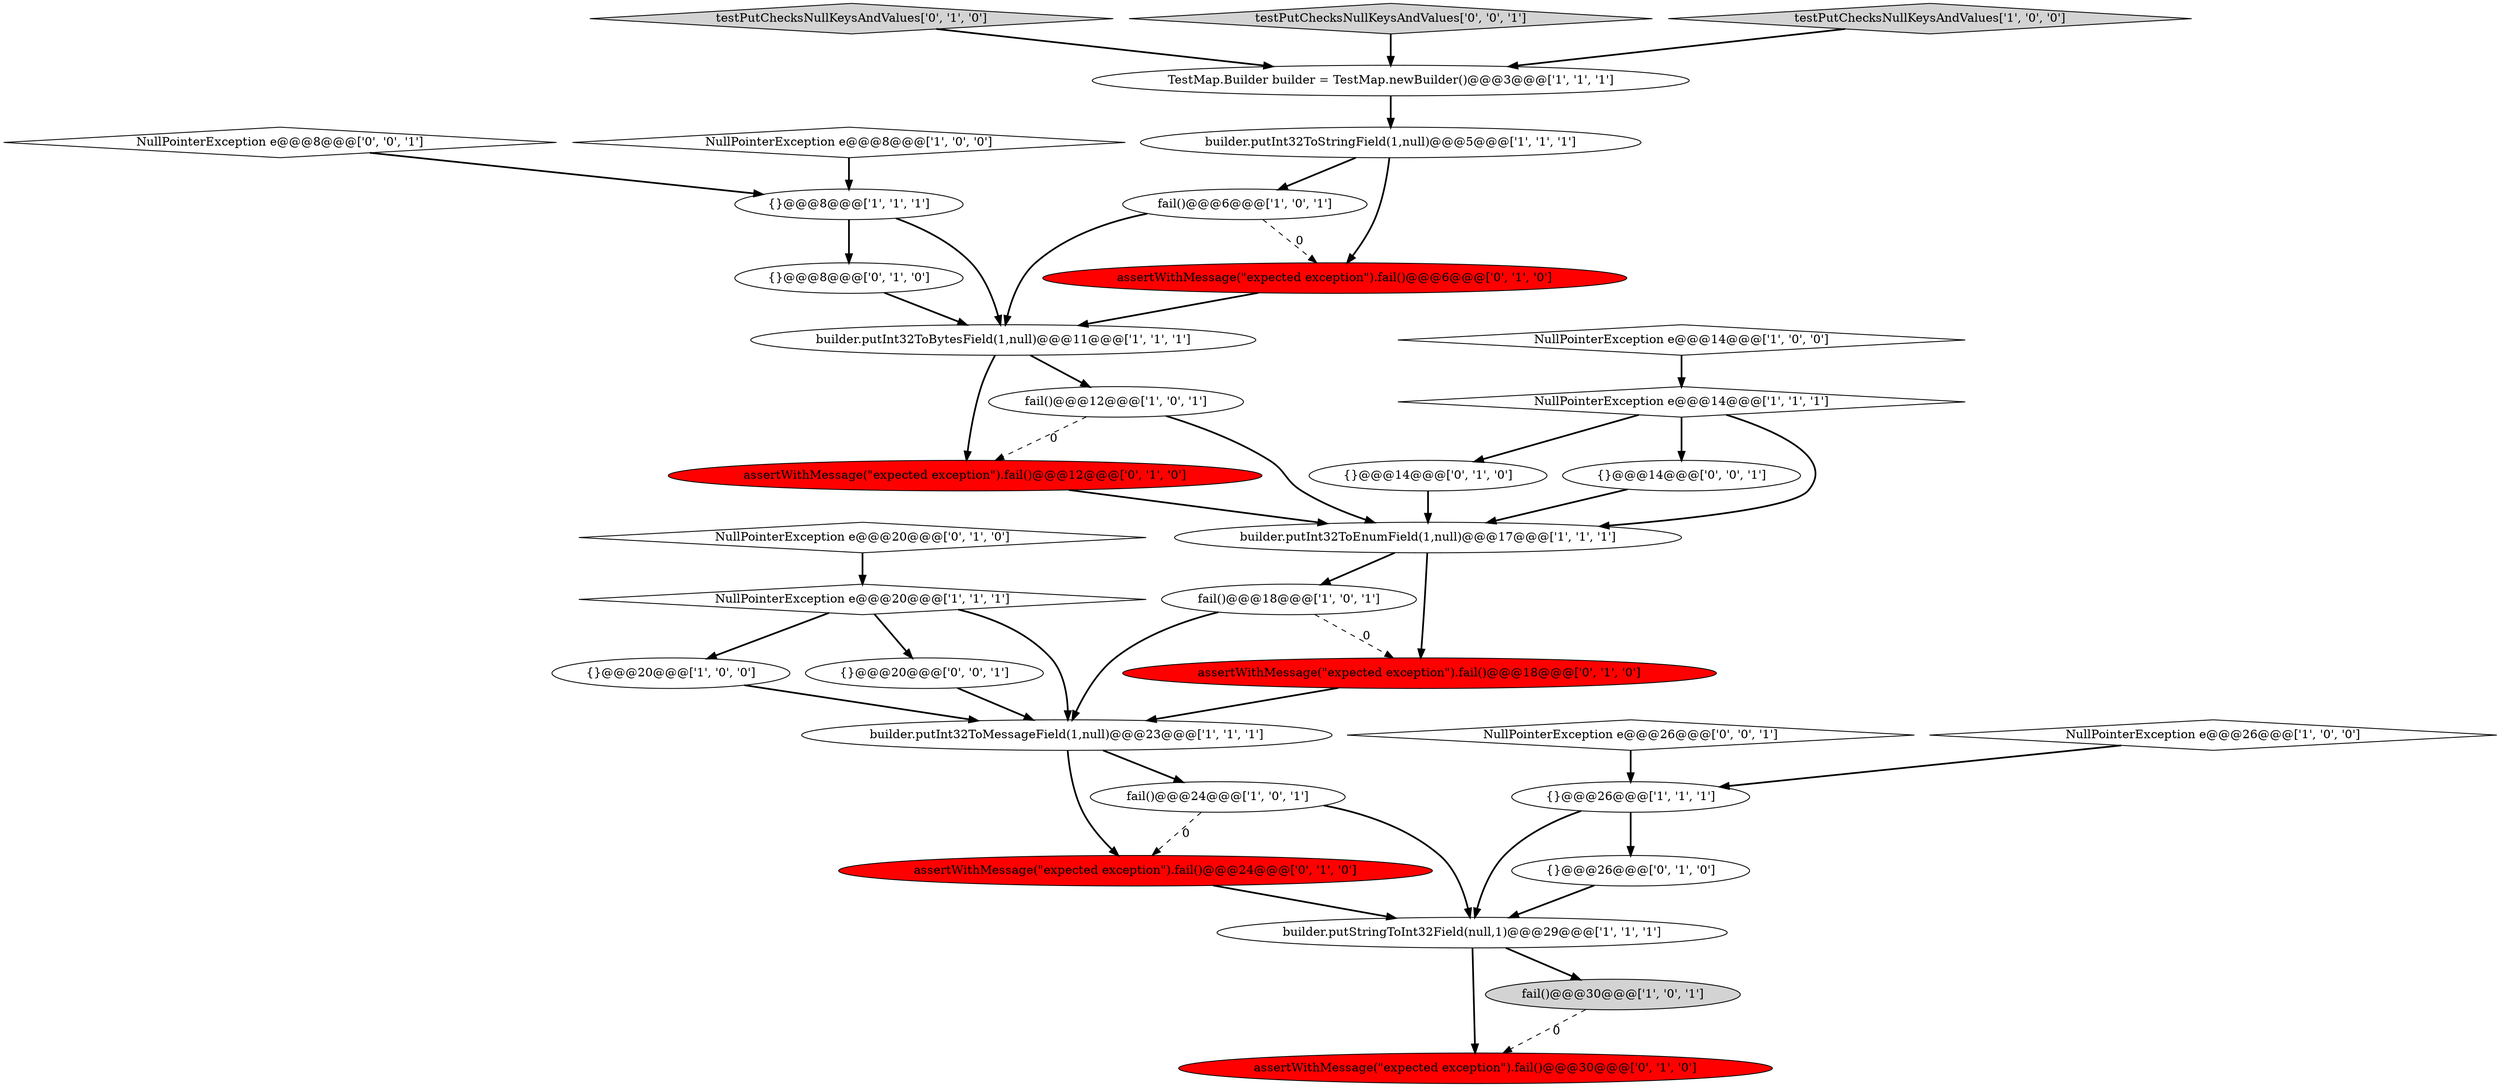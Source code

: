 digraph {
32 [style = filled, label = "NullPointerException e@@@8@@@['0', '0', '1']", fillcolor = white, shape = diamond image = "AAA0AAABBB3BBB"];
30 [style = filled, label = "{}@@@20@@@['0', '0', '1']", fillcolor = white, shape = ellipse image = "AAA0AAABBB3BBB"];
2 [style = filled, label = "{}@@@20@@@['1', '0', '0']", fillcolor = white, shape = ellipse image = "AAA0AAABBB1BBB"];
28 [style = filled, label = "assertWithMessage(\"expected exception\").fail()@@@24@@@['0', '1', '0']", fillcolor = red, shape = ellipse image = "AAA1AAABBB2BBB"];
10 [style = filled, label = "builder.putStringToInt32Field(null,1)@@@29@@@['1', '1', '1']", fillcolor = white, shape = ellipse image = "AAA0AAABBB1BBB"];
29 [style = filled, label = "assertWithMessage(\"expected exception\").fail()@@@30@@@['0', '1', '0']", fillcolor = red, shape = ellipse image = "AAA1AAABBB2BBB"];
19 [style = filled, label = "fail()@@@18@@@['1', '0', '1']", fillcolor = white, shape = ellipse image = "AAA0AAABBB1BBB"];
15 [style = filled, label = "{}@@@8@@@['1', '1', '1']", fillcolor = white, shape = ellipse image = "AAA0AAABBB1BBB"];
33 [style = filled, label = "NullPointerException e@@@26@@@['0', '0', '1']", fillcolor = white, shape = diamond image = "AAA0AAABBB3BBB"];
9 [style = filled, label = "NullPointerException e@@@14@@@['1', '0', '0']", fillcolor = white, shape = diamond image = "AAA0AAABBB1BBB"];
26 [style = filled, label = "testPutChecksNullKeysAndValues['0', '1', '0']", fillcolor = lightgray, shape = diamond image = "AAA0AAABBB2BBB"];
13 [style = filled, label = "fail()@@@6@@@['1', '0', '1']", fillcolor = white, shape = ellipse image = "AAA0AAABBB1BBB"];
24 [style = filled, label = "assertWithMessage(\"expected exception\").fail()@@@6@@@['0', '1', '0']", fillcolor = red, shape = ellipse image = "AAA1AAABBB2BBB"];
3 [style = filled, label = "builder.putInt32ToStringField(1,null)@@@5@@@['1', '1', '1']", fillcolor = white, shape = ellipse image = "AAA0AAABBB1BBB"];
1 [style = filled, label = "builder.putInt32ToEnumField(1,null)@@@17@@@['1', '1', '1']", fillcolor = white, shape = ellipse image = "AAA0AAABBB1BBB"];
18 [style = filled, label = "builder.putInt32ToBytesField(1,null)@@@11@@@['1', '1', '1']", fillcolor = white, shape = ellipse image = "AAA0AAABBB1BBB"];
21 [style = filled, label = "assertWithMessage(\"expected exception\").fail()@@@12@@@['0', '1', '0']", fillcolor = red, shape = ellipse image = "AAA1AAABBB2BBB"];
22 [style = filled, label = "{}@@@14@@@['0', '1', '0']", fillcolor = white, shape = ellipse image = "AAA0AAABBB2BBB"];
8 [style = filled, label = "NullPointerException e@@@8@@@['1', '0', '0']", fillcolor = white, shape = diamond image = "AAA0AAABBB1BBB"];
12 [style = filled, label = "fail()@@@30@@@['1', '0', '1']", fillcolor = lightgray, shape = ellipse image = "AAA0AAABBB1BBB"];
31 [style = filled, label = "{}@@@14@@@['0', '0', '1']", fillcolor = white, shape = ellipse image = "AAA0AAABBB3BBB"];
14 [style = filled, label = "{}@@@26@@@['1', '1', '1']", fillcolor = white, shape = ellipse image = "AAA0AAABBB1BBB"];
0 [style = filled, label = "builder.putInt32ToMessageField(1,null)@@@23@@@['1', '1', '1']", fillcolor = white, shape = ellipse image = "AAA0AAABBB1BBB"];
25 [style = filled, label = "NullPointerException e@@@20@@@['0', '1', '0']", fillcolor = white, shape = diamond image = "AAA0AAABBB2BBB"];
16 [style = filled, label = "NullPointerException e@@@14@@@['1', '1', '1']", fillcolor = white, shape = diamond image = "AAA0AAABBB1BBB"];
11 [style = filled, label = "NullPointerException e@@@26@@@['1', '0', '0']", fillcolor = white, shape = diamond image = "AAA0AAABBB1BBB"];
23 [style = filled, label = "{}@@@26@@@['0', '1', '0']", fillcolor = white, shape = ellipse image = "AAA0AAABBB2BBB"];
5 [style = filled, label = "fail()@@@24@@@['1', '0', '1']", fillcolor = white, shape = ellipse image = "AAA0AAABBB1BBB"];
20 [style = filled, label = "assertWithMessage(\"expected exception\").fail()@@@18@@@['0', '1', '0']", fillcolor = red, shape = ellipse image = "AAA1AAABBB2BBB"];
17 [style = filled, label = "TestMap.Builder builder = TestMap.newBuilder()@@@3@@@['1', '1', '1']", fillcolor = white, shape = ellipse image = "AAA0AAABBB1BBB"];
7 [style = filled, label = "fail()@@@12@@@['1', '0', '1']", fillcolor = white, shape = ellipse image = "AAA0AAABBB1BBB"];
34 [style = filled, label = "testPutChecksNullKeysAndValues['0', '0', '1']", fillcolor = lightgray, shape = diamond image = "AAA0AAABBB3BBB"];
27 [style = filled, label = "{}@@@8@@@['0', '1', '0']", fillcolor = white, shape = ellipse image = "AAA0AAABBB2BBB"];
4 [style = filled, label = "NullPointerException e@@@20@@@['1', '1', '1']", fillcolor = white, shape = diamond image = "AAA0AAABBB1BBB"];
6 [style = filled, label = "testPutChecksNullKeysAndValues['1', '0', '0']", fillcolor = lightgray, shape = diamond image = "AAA0AAABBB1BBB"];
6->17 [style = bold, label=""];
5->10 [style = bold, label=""];
27->18 [style = bold, label=""];
33->14 [style = bold, label=""];
7->21 [style = dashed, label="0"];
7->1 [style = bold, label=""];
8->15 [style = bold, label=""];
28->10 [style = bold, label=""];
26->17 [style = bold, label=""];
3->24 [style = bold, label=""];
11->14 [style = bold, label=""];
19->20 [style = dashed, label="0"];
20->0 [style = bold, label=""];
14->10 [style = bold, label=""];
1->20 [style = bold, label=""];
25->4 [style = bold, label=""];
4->2 [style = bold, label=""];
31->1 [style = bold, label=""];
16->22 [style = bold, label=""];
24->18 [style = bold, label=""];
15->18 [style = bold, label=""];
9->16 [style = bold, label=""];
19->0 [style = bold, label=""];
4->0 [style = bold, label=""];
13->24 [style = dashed, label="0"];
2->0 [style = bold, label=""];
5->28 [style = dashed, label="0"];
4->30 [style = bold, label=""];
14->23 [style = bold, label=""];
10->29 [style = bold, label=""];
16->1 [style = bold, label=""];
10->12 [style = bold, label=""];
16->31 [style = bold, label=""];
34->17 [style = bold, label=""];
21->1 [style = bold, label=""];
12->29 [style = dashed, label="0"];
32->15 [style = bold, label=""];
17->3 [style = bold, label=""];
3->13 [style = bold, label=""];
23->10 [style = bold, label=""];
30->0 [style = bold, label=""];
22->1 [style = bold, label=""];
18->21 [style = bold, label=""];
18->7 [style = bold, label=""];
1->19 [style = bold, label=""];
15->27 [style = bold, label=""];
0->28 [style = bold, label=""];
13->18 [style = bold, label=""];
0->5 [style = bold, label=""];
}
